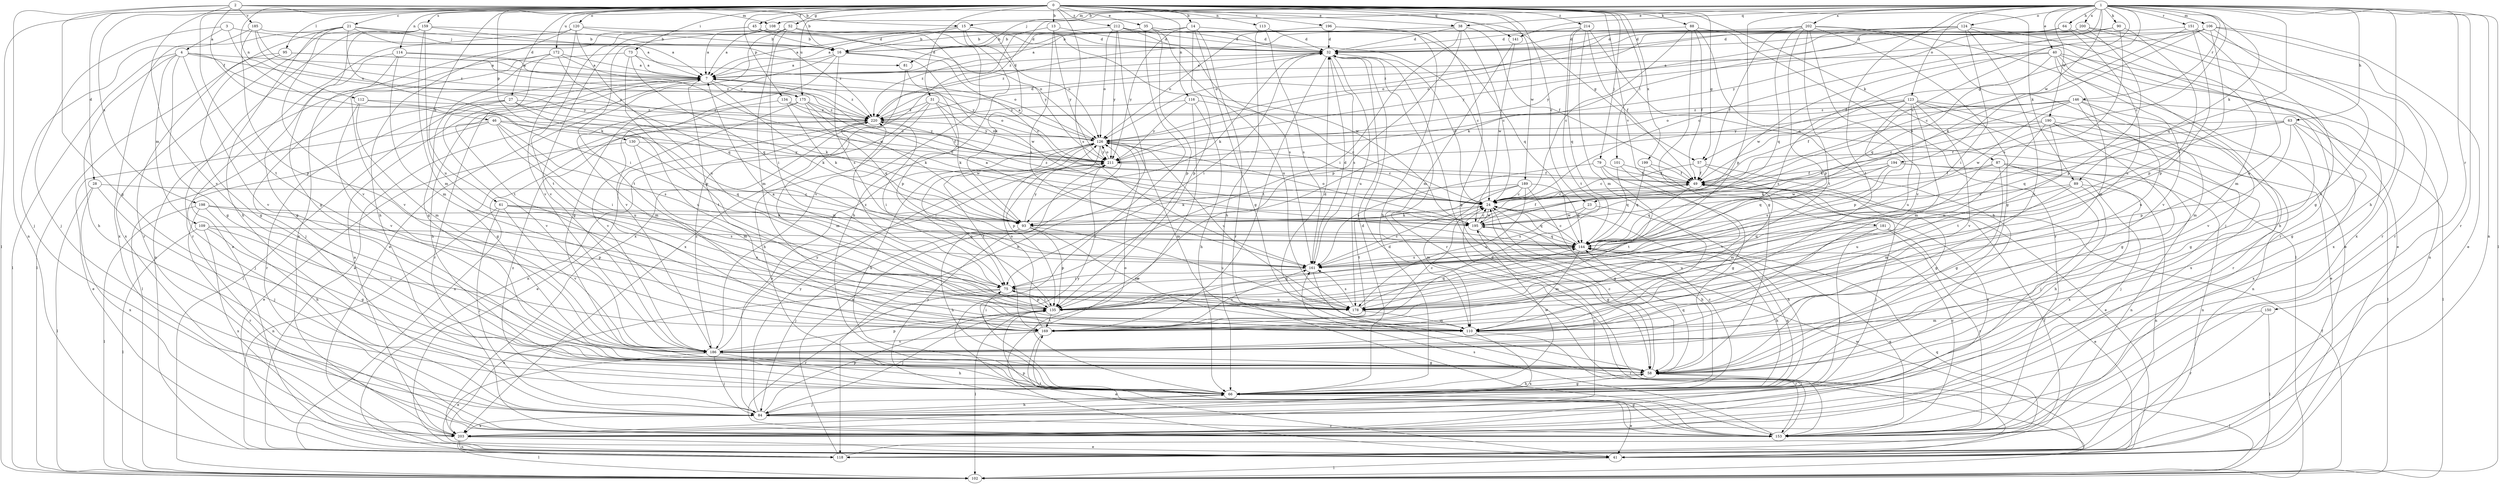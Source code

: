 strict digraph  {
0;
1;
2;
3;
4;
7;
13;
14;
15;
16;
21;
23;
24;
27;
28;
31;
32;
35;
38;
40;
41;
45;
46;
49;
52;
57;
58;
61;
63;
64;
66;
73;
75;
79;
81;
84;
87;
88;
89;
90;
93;
95;
101;
102;
106;
108;
109;
110;
112;
113;
114;
116;
118;
120;
123;
124;
126;
130;
134;
135;
141;
144;
146;
150;
151;
153;
159;
161;
169;
172;
175;
178;
181;
185;
186;
189;
190;
194;
195;
196;
198;
199;
200;
202;
203;
211;
212;
214;
220;
0 -> 13  [label=b];
0 -> 14  [label=b];
0 -> 21  [label=c];
0 -> 23  [label=c];
0 -> 27  [label=d];
0 -> 28  [label=d];
0 -> 31  [label=d];
0 -> 35  [label=e];
0 -> 38  [label=e];
0 -> 45  [label=f];
0 -> 52  [label=g];
0 -> 57  [label=g];
0 -> 61  [label=h];
0 -> 73  [label=i];
0 -> 79  [label=j];
0 -> 87  [label=k];
0 -> 88  [label=k];
0 -> 89  [label=k];
0 -> 95  [label=l];
0 -> 101  [label=l];
0 -> 102  [label=l];
0 -> 112  [label=n];
0 -> 113  [label=n];
0 -> 114  [label=n];
0 -> 116  [label=n];
0 -> 120  [label=o];
0 -> 130  [label=p];
0 -> 134  [label=p];
0 -> 141  [label=q];
0 -> 159  [label=s];
0 -> 161  [label=s];
0 -> 169  [label=t];
0 -> 172  [label=u];
0 -> 175  [label=u];
0 -> 181  [label=v];
0 -> 189  [label=w];
0 -> 196  [label=x];
0 -> 198  [label=x];
0 -> 199  [label=x];
0 -> 212  [label=z];
0 -> 214  [label=z];
1 -> 15  [label=b];
1 -> 23  [label=c];
1 -> 24  [label=c];
1 -> 38  [label=e];
1 -> 40  [label=e];
1 -> 57  [label=g];
1 -> 63  [label=h];
1 -> 64  [label=h];
1 -> 66  [label=h];
1 -> 81  [label=j];
1 -> 89  [label=k];
1 -> 90  [label=k];
1 -> 102  [label=l];
1 -> 106  [label=m];
1 -> 108  [label=m];
1 -> 118  [label=n];
1 -> 123  [label=o];
1 -> 124  [label=o];
1 -> 135  [label=p];
1 -> 141  [label=q];
1 -> 144  [label=q];
1 -> 146  [label=r];
1 -> 150  [label=r];
1 -> 151  [label=r];
1 -> 153  [label=r];
1 -> 169  [label=t];
1 -> 190  [label=w];
1 -> 194  [label=w];
1 -> 200  [label=x];
1 -> 202  [label=x];
1 -> 211  [label=y];
1 -> 220  [label=z];
2 -> 15  [label=b];
2 -> 16  [label=b];
2 -> 46  [label=f];
2 -> 57  [label=g];
2 -> 58  [label=g];
2 -> 108  [label=m];
2 -> 118  [label=n];
2 -> 185  [label=v];
2 -> 186  [label=v];
3 -> 4  [label=a];
3 -> 81  [label=j];
3 -> 84  [label=j];
3 -> 93  [label=k];
4 -> 7  [label=a];
4 -> 58  [label=g];
4 -> 66  [label=h];
4 -> 102  [label=l];
4 -> 109  [label=m];
4 -> 175  [label=u];
4 -> 186  [label=v];
4 -> 211  [label=y];
7 -> 32  [label=d];
7 -> 66  [label=h];
7 -> 93  [label=k];
7 -> 102  [label=l];
7 -> 153  [label=r];
7 -> 169  [label=t];
7 -> 175  [label=u];
7 -> 220  [label=z];
13 -> 32  [label=d];
13 -> 161  [label=s];
13 -> 203  [label=x];
13 -> 211  [label=y];
14 -> 7  [label=a];
14 -> 16  [label=b];
14 -> 58  [label=g];
14 -> 135  [label=p];
14 -> 144  [label=q];
14 -> 153  [label=r];
14 -> 211  [label=y];
15 -> 7  [label=a];
15 -> 16  [label=b];
15 -> 66  [label=h];
15 -> 93  [label=k];
15 -> 186  [label=v];
16 -> 7  [label=a];
16 -> 24  [label=c];
16 -> 58  [label=g];
16 -> 161  [label=s];
16 -> 186  [label=v];
16 -> 195  [label=w];
21 -> 7  [label=a];
21 -> 16  [label=b];
21 -> 66  [label=h];
21 -> 75  [label=i];
21 -> 153  [label=r];
21 -> 186  [label=v];
21 -> 203  [label=x];
21 -> 220  [label=z];
23 -> 66  [label=h];
23 -> 161  [label=s];
23 -> 195  [label=w];
24 -> 32  [label=d];
24 -> 66  [label=h];
24 -> 93  [label=k];
24 -> 144  [label=q];
24 -> 195  [label=w];
24 -> 220  [label=z];
27 -> 93  [label=k];
27 -> 102  [label=l];
27 -> 153  [label=r];
27 -> 178  [label=u];
27 -> 186  [label=v];
27 -> 220  [label=z];
28 -> 24  [label=c];
28 -> 84  [label=j];
28 -> 102  [label=l];
28 -> 203  [label=x];
31 -> 66  [label=h];
31 -> 93  [label=k];
31 -> 118  [label=n];
31 -> 126  [label=o];
31 -> 211  [label=y];
31 -> 220  [label=z];
32 -> 7  [label=a];
32 -> 75  [label=i];
32 -> 93  [label=k];
32 -> 153  [label=r];
32 -> 161  [label=s];
32 -> 169  [label=t];
32 -> 178  [label=u];
35 -> 7  [label=a];
35 -> 32  [label=d];
35 -> 135  [label=p];
35 -> 153  [label=r];
35 -> 178  [label=u];
38 -> 24  [label=c];
38 -> 32  [label=d];
38 -> 49  [label=f];
38 -> 75  [label=i];
38 -> 135  [label=p];
38 -> 220  [label=z];
40 -> 7  [label=a];
40 -> 66  [label=h];
40 -> 110  [label=m];
40 -> 118  [label=n];
40 -> 144  [label=q];
40 -> 186  [label=v];
40 -> 195  [label=w];
40 -> 203  [label=x];
41 -> 32  [label=d];
41 -> 102  [label=l];
41 -> 195  [label=w];
45 -> 16  [label=b];
45 -> 126  [label=o];
45 -> 169  [label=t];
45 -> 203  [label=x];
45 -> 211  [label=y];
46 -> 41  [label=e];
46 -> 75  [label=i];
46 -> 84  [label=j];
46 -> 126  [label=o];
46 -> 161  [label=s];
46 -> 178  [label=u];
46 -> 195  [label=w];
49 -> 24  [label=c];
49 -> 84  [label=j];
49 -> 110  [label=m];
49 -> 144  [label=q];
52 -> 7  [label=a];
52 -> 32  [label=d];
52 -> 41  [label=e];
52 -> 75  [label=i];
52 -> 110  [label=m];
52 -> 195  [label=w];
57 -> 24  [label=c];
57 -> 41  [label=e];
57 -> 49  [label=f];
57 -> 58  [label=g];
58 -> 24  [label=c];
58 -> 66  [label=h];
58 -> 102  [label=l];
58 -> 144  [label=q];
61 -> 84  [label=j];
61 -> 118  [label=n];
61 -> 161  [label=s];
61 -> 178  [label=u];
61 -> 186  [label=v];
61 -> 195  [label=w];
63 -> 49  [label=f];
63 -> 58  [label=g];
63 -> 102  [label=l];
63 -> 126  [label=o];
63 -> 135  [label=p];
63 -> 144  [label=q];
63 -> 203  [label=x];
64 -> 32  [label=d];
64 -> 110  [label=m];
64 -> 126  [label=o];
64 -> 178  [label=u];
66 -> 24  [label=c];
66 -> 32  [label=d];
66 -> 41  [label=e];
66 -> 58  [label=g];
66 -> 84  [label=j];
66 -> 126  [label=o];
66 -> 144  [label=q];
66 -> 195  [label=w];
66 -> 211  [label=y];
73 -> 7  [label=a];
73 -> 58  [label=g];
73 -> 126  [label=o];
73 -> 135  [label=p];
73 -> 144  [label=q];
75 -> 135  [label=p];
75 -> 153  [label=r];
75 -> 178  [label=u];
75 -> 203  [label=x];
75 -> 220  [label=z];
79 -> 49  [label=f];
79 -> 58  [label=g];
79 -> 161  [label=s];
79 -> 169  [label=t];
81 -> 135  [label=p];
81 -> 203  [label=x];
84 -> 66  [label=h];
84 -> 126  [label=o];
84 -> 135  [label=p];
84 -> 153  [label=r];
84 -> 203  [label=x];
84 -> 211  [label=y];
84 -> 220  [label=z];
87 -> 49  [label=f];
87 -> 58  [label=g];
87 -> 84  [label=j];
87 -> 118  [label=n];
87 -> 144  [label=q];
87 -> 203  [label=x];
88 -> 16  [label=b];
88 -> 24  [label=c];
88 -> 49  [label=f];
88 -> 58  [label=g];
88 -> 66  [label=h];
88 -> 153  [label=r];
89 -> 24  [label=c];
89 -> 66  [label=h];
89 -> 110  [label=m];
89 -> 118  [label=n];
89 -> 178  [label=u];
90 -> 16  [label=b];
90 -> 24  [label=c];
90 -> 135  [label=p];
90 -> 161  [label=s];
93 -> 66  [label=h];
93 -> 84  [label=j];
93 -> 110  [label=m];
93 -> 135  [label=p];
93 -> 178  [label=u];
93 -> 211  [label=y];
95 -> 7  [label=a];
95 -> 58  [label=g];
95 -> 102  [label=l];
95 -> 220  [label=z];
101 -> 49  [label=f];
101 -> 144  [label=q];
101 -> 169  [label=t];
102 -> 49  [label=f];
106 -> 32  [label=d];
106 -> 41  [label=e];
106 -> 49  [label=f];
106 -> 93  [label=k];
106 -> 153  [label=r];
106 -> 161  [label=s];
106 -> 186  [label=v];
106 -> 211  [label=y];
108 -> 7  [label=a];
108 -> 32  [label=d];
108 -> 169  [label=t];
108 -> 186  [label=v];
109 -> 58  [label=g];
109 -> 102  [label=l];
109 -> 144  [label=q];
109 -> 169  [label=t];
109 -> 203  [label=x];
110 -> 32  [label=d];
110 -> 153  [label=r];
110 -> 203  [label=x];
112 -> 24  [label=c];
112 -> 110  [label=m];
112 -> 186  [label=v];
112 -> 220  [label=z];
113 -> 32  [label=d];
113 -> 66  [label=h];
113 -> 161  [label=s];
114 -> 7  [label=a];
114 -> 58  [label=g];
114 -> 110  [label=m];
114 -> 186  [label=v];
114 -> 211  [label=y];
116 -> 24  [label=c];
116 -> 41  [label=e];
116 -> 66  [label=h];
116 -> 211  [label=y];
116 -> 220  [label=z];
118 -> 7  [label=a];
118 -> 49  [label=f];
118 -> 126  [label=o];
118 -> 144  [label=q];
120 -> 16  [label=b];
120 -> 41  [label=e];
120 -> 66  [label=h];
120 -> 126  [label=o];
120 -> 178  [label=u];
120 -> 186  [label=v];
123 -> 41  [label=e];
123 -> 110  [label=m];
123 -> 126  [label=o];
123 -> 135  [label=p];
123 -> 153  [label=r];
123 -> 161  [label=s];
123 -> 178  [label=u];
123 -> 186  [label=v];
123 -> 203  [label=x];
123 -> 220  [label=z];
124 -> 32  [label=d];
124 -> 41  [label=e];
124 -> 75  [label=i];
124 -> 93  [label=k];
124 -> 126  [label=o];
124 -> 153  [label=r];
124 -> 186  [label=v];
124 -> 211  [label=y];
126 -> 7  [label=a];
126 -> 24  [label=c];
126 -> 66  [label=h];
126 -> 75  [label=i];
126 -> 110  [label=m];
126 -> 135  [label=p];
126 -> 169  [label=t];
126 -> 178  [label=u];
126 -> 211  [label=y];
130 -> 41  [label=e];
130 -> 110  [label=m];
130 -> 144  [label=q];
130 -> 211  [label=y];
134 -> 93  [label=k];
134 -> 110  [label=m];
134 -> 211  [label=y];
134 -> 220  [label=z];
135 -> 7  [label=a];
135 -> 75  [label=i];
135 -> 84  [label=j];
135 -> 102  [label=l];
135 -> 144  [label=q];
135 -> 169  [label=t];
141 -> 110  [label=m];
141 -> 195  [label=w];
144 -> 7  [label=a];
144 -> 24  [label=c];
144 -> 66  [label=h];
144 -> 110  [label=m];
144 -> 161  [label=s];
146 -> 24  [label=c];
146 -> 49  [label=f];
146 -> 58  [label=g];
146 -> 110  [label=m];
146 -> 178  [label=u];
146 -> 186  [label=v];
146 -> 195  [label=w];
146 -> 211  [label=y];
146 -> 220  [label=z];
150 -> 102  [label=l];
150 -> 110  [label=m];
150 -> 153  [label=r];
151 -> 24  [label=c];
151 -> 32  [label=d];
151 -> 135  [label=p];
151 -> 178  [label=u];
151 -> 203  [label=x];
153 -> 24  [label=c];
153 -> 32  [label=d];
153 -> 135  [label=p];
153 -> 144  [label=q];
153 -> 161  [label=s];
153 -> 169  [label=t];
153 -> 211  [label=y];
159 -> 7  [label=a];
159 -> 16  [label=b];
159 -> 58  [label=g];
159 -> 110  [label=m];
159 -> 153  [label=r];
159 -> 178  [label=u];
159 -> 203  [label=x];
161 -> 24  [label=c];
161 -> 32  [label=d];
161 -> 75  [label=i];
161 -> 102  [label=l];
169 -> 24  [label=c];
169 -> 41  [label=e];
169 -> 75  [label=i];
169 -> 126  [label=o];
169 -> 161  [label=s];
169 -> 186  [label=v];
172 -> 7  [label=a];
172 -> 84  [label=j];
172 -> 118  [label=n];
172 -> 144  [label=q];
172 -> 169  [label=t];
172 -> 195  [label=w];
175 -> 49  [label=f];
175 -> 58  [label=g];
175 -> 93  [label=k];
175 -> 144  [label=q];
175 -> 186  [label=v];
175 -> 220  [label=z];
178 -> 110  [label=m];
178 -> 144  [label=q];
178 -> 161  [label=s];
181 -> 41  [label=e];
181 -> 84  [label=j];
181 -> 144  [label=q];
181 -> 153  [label=r];
181 -> 178  [label=u];
185 -> 32  [label=d];
185 -> 84  [label=j];
185 -> 135  [label=p];
185 -> 211  [label=y];
185 -> 220  [label=z];
186 -> 41  [label=e];
186 -> 58  [label=g];
186 -> 66  [label=h];
186 -> 84  [label=j];
186 -> 135  [label=p];
186 -> 211  [label=y];
186 -> 220  [label=z];
189 -> 24  [label=c];
189 -> 58  [label=g];
189 -> 93  [label=k];
189 -> 110  [label=m];
189 -> 144  [label=q];
189 -> 169  [label=t];
189 -> 178  [label=u];
190 -> 58  [label=g];
190 -> 93  [label=k];
190 -> 102  [label=l];
190 -> 118  [label=n];
190 -> 126  [label=o];
190 -> 169  [label=t];
190 -> 178  [label=u];
194 -> 49  [label=f];
194 -> 84  [label=j];
194 -> 93  [label=k];
194 -> 118  [label=n];
194 -> 161  [label=s];
194 -> 195  [label=w];
195 -> 24  [label=c];
195 -> 49  [label=f];
195 -> 58  [label=g];
195 -> 126  [label=o];
195 -> 144  [label=q];
196 -> 32  [label=d];
196 -> 58  [label=g];
196 -> 66  [label=h];
196 -> 126  [label=o];
198 -> 66  [label=h];
198 -> 93  [label=k];
198 -> 102  [label=l];
198 -> 135  [label=p];
198 -> 153  [label=r];
199 -> 49  [label=f];
199 -> 144  [label=q];
199 -> 203  [label=x];
200 -> 32  [label=d];
200 -> 58  [label=g];
200 -> 126  [label=o];
200 -> 135  [label=p];
200 -> 153  [label=r];
200 -> 220  [label=z];
202 -> 16  [label=b];
202 -> 41  [label=e];
202 -> 49  [label=f];
202 -> 58  [label=g];
202 -> 84  [label=j];
202 -> 135  [label=p];
202 -> 144  [label=q];
202 -> 169  [label=t];
202 -> 186  [label=v];
203 -> 7  [label=a];
203 -> 24  [label=c];
203 -> 41  [label=e];
203 -> 58  [label=g];
203 -> 102  [label=l];
203 -> 118  [label=n];
211 -> 49  [label=f];
211 -> 126  [label=o];
212 -> 24  [label=c];
212 -> 32  [label=d];
212 -> 118  [label=n];
212 -> 126  [label=o];
212 -> 161  [label=s];
212 -> 211  [label=y];
212 -> 220  [label=z];
214 -> 32  [label=d];
214 -> 49  [label=f];
214 -> 102  [label=l];
214 -> 110  [label=m];
214 -> 144  [label=q];
214 -> 169  [label=t];
220 -> 32  [label=d];
220 -> 41  [label=e];
220 -> 75  [label=i];
220 -> 110  [label=m];
220 -> 118  [label=n];
220 -> 126  [label=o];
}
